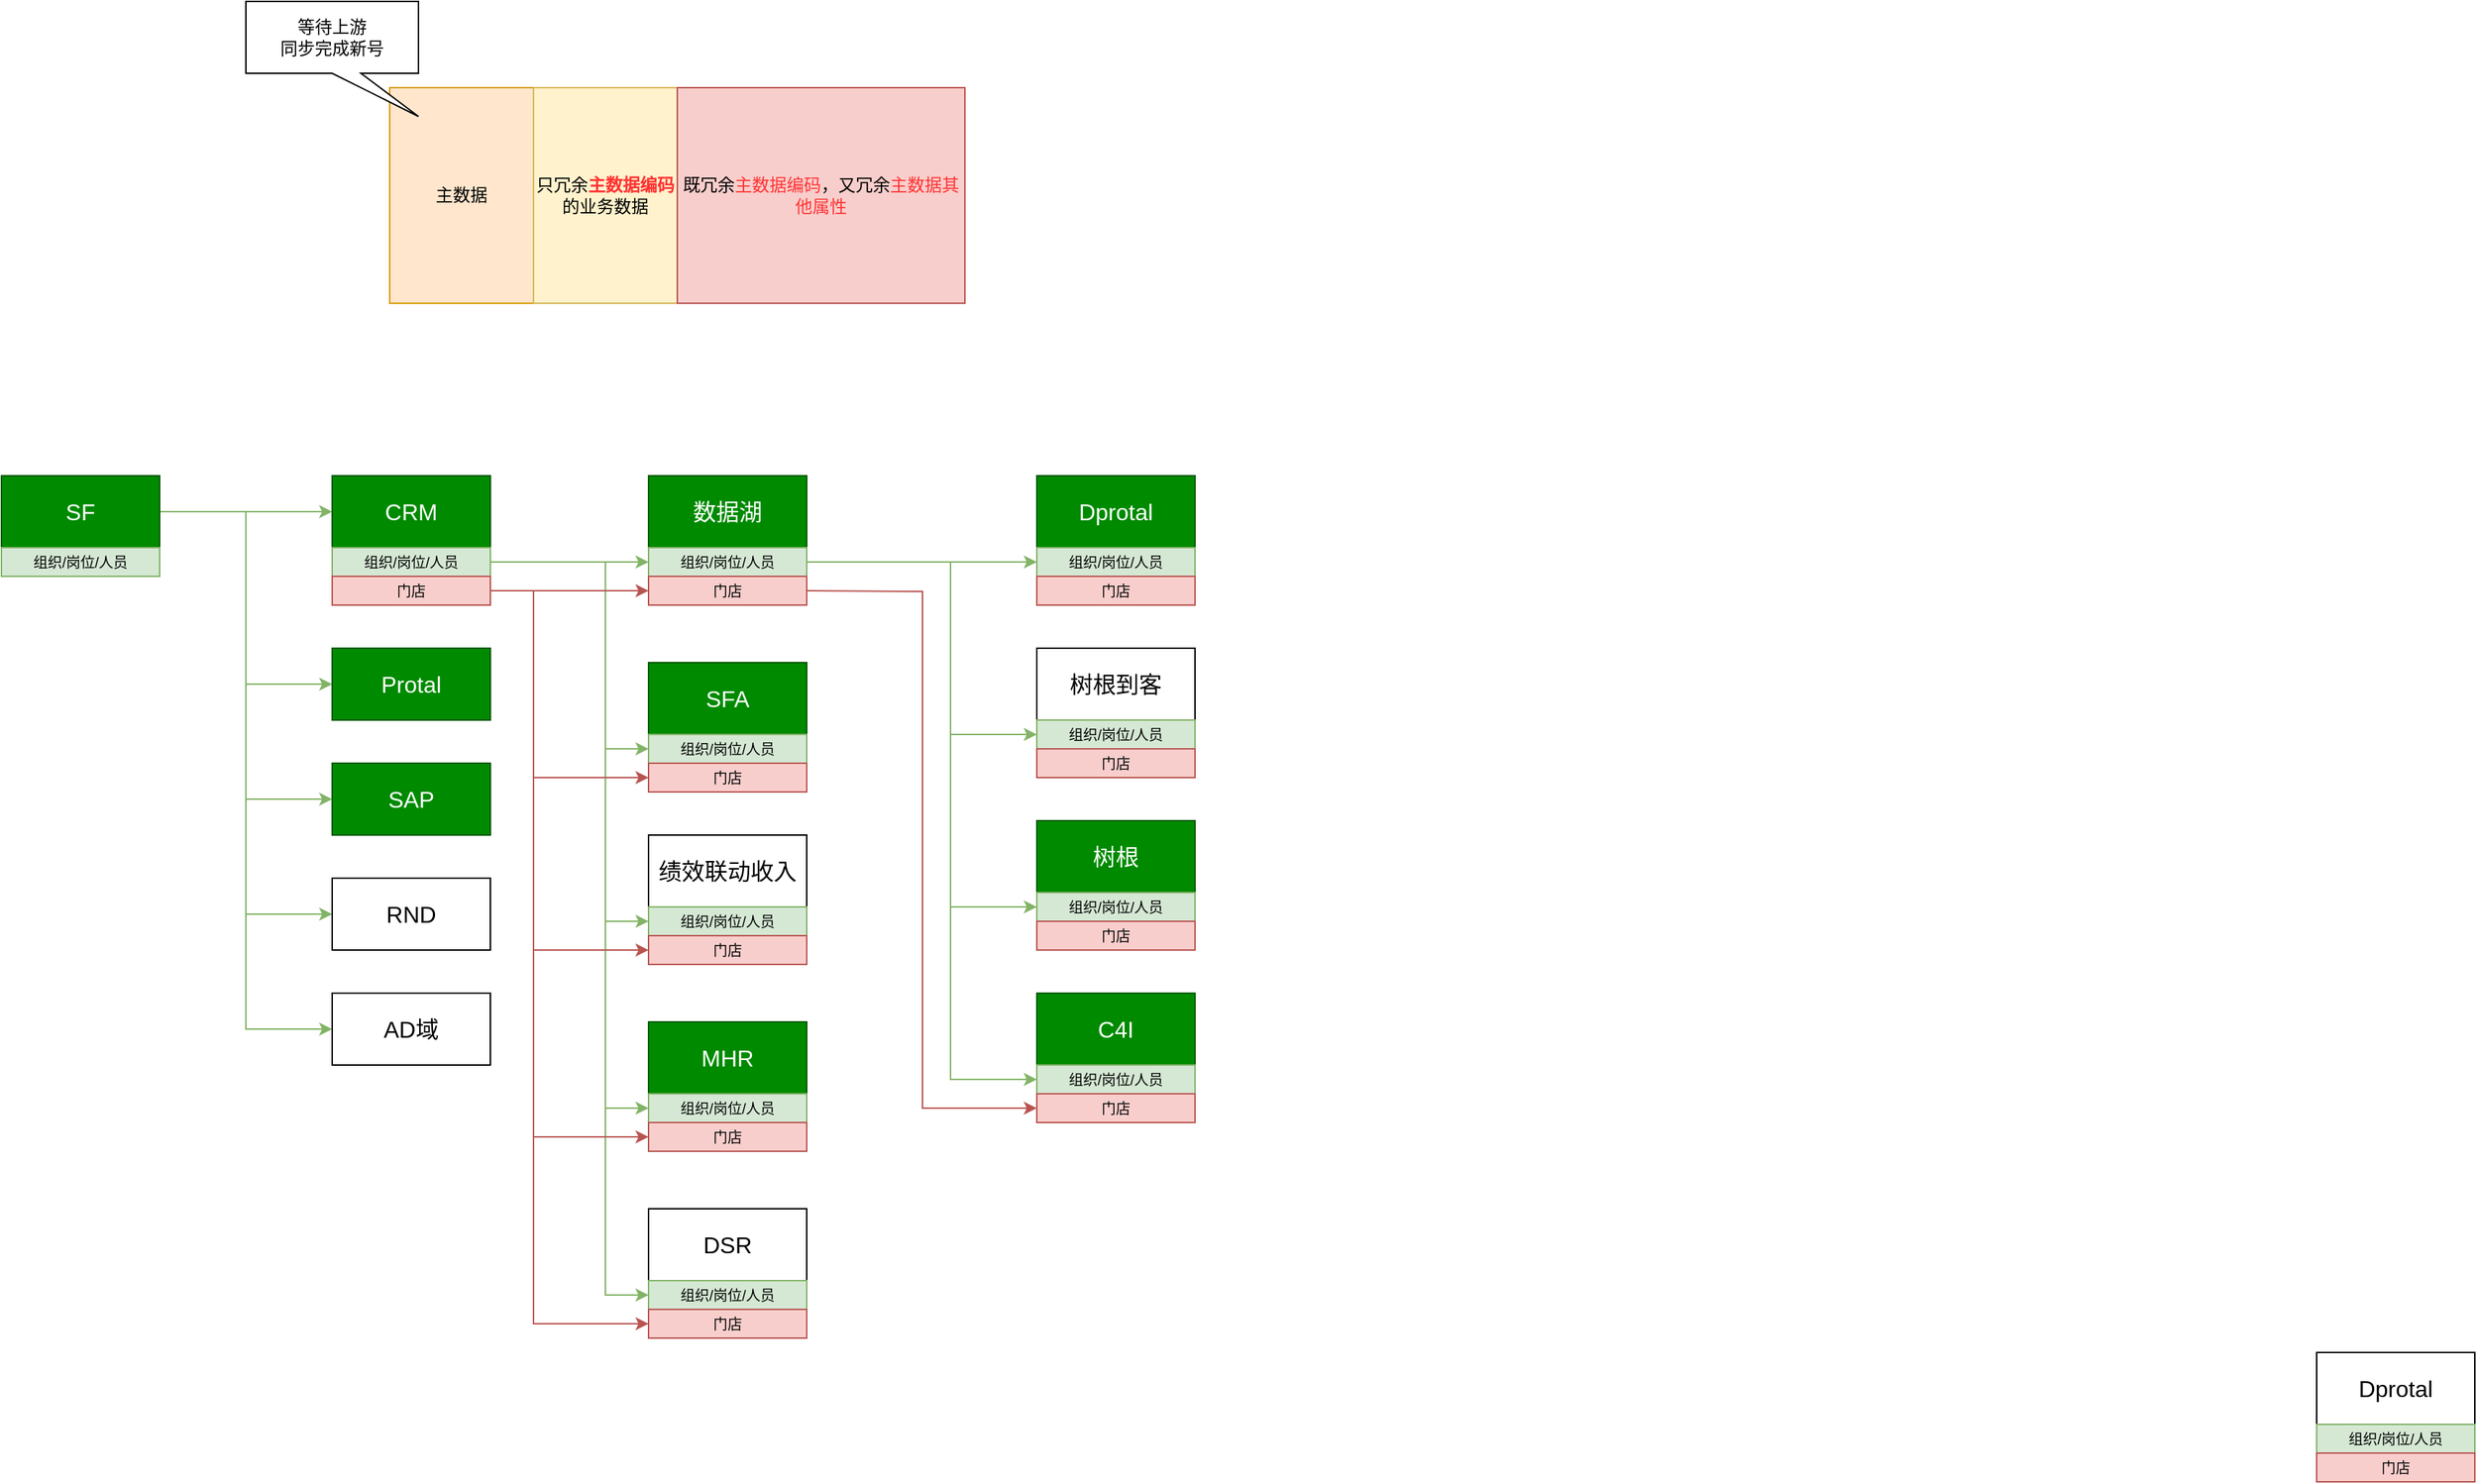 <mxfile version="22.1.7" type="github">
  <diagram name="第 1 页" id="WvqQRma3N5nA3qjNvISH">
    <mxGraphModel dx="1919" dy="687" grid="1" gridSize="10" guides="1" tooltips="1" connect="1" arrows="1" fold="1" page="1" pageScale="1" pageWidth="827" pageHeight="1169" math="0" shadow="0">
      <root>
        <mxCell id="0" />
        <mxCell id="1" parent="0" />
        <mxCell id="66wZoI4fhX7Pc3D_EZnd-4" value="" style="rounded=0;whiteSpace=wrap;html=1;" vertex="1" parent="1">
          <mxGeometry x="60" y="230" width="400" height="150" as="geometry" />
        </mxCell>
        <mxCell id="66wZoI4fhX7Pc3D_EZnd-5" value="主数据" style="rounded=0;whiteSpace=wrap;html=1;fillColor=#ffe6cc;strokeColor=#d79b00;" vertex="1" parent="1">
          <mxGeometry x="60" y="230" width="100" height="150" as="geometry" />
        </mxCell>
        <mxCell id="66wZoI4fhX7Pc3D_EZnd-6" value="只冗余&lt;b&gt;&lt;font color=&quot;#ff3333&quot;&gt;主数据编码&lt;/font&gt;&lt;/b&gt;的业务数据" style="rounded=0;whiteSpace=wrap;html=1;fillColor=#fff2cc;strokeColor=#d6b656;" vertex="1" parent="1">
          <mxGeometry x="160" y="230" width="100" height="150" as="geometry" />
        </mxCell>
        <mxCell id="66wZoI4fhX7Pc3D_EZnd-7" value="既冗余&lt;font color=&quot;#ff3333&quot;&gt;主数据编码&lt;/font&gt;，又冗余&lt;font color=&quot;#ff3333&quot;&gt;主数据其他属性&lt;/font&gt;" style="rounded=0;whiteSpace=wrap;html=1;fillColor=#f8cecc;strokeColor=#b85450;" vertex="1" parent="1">
          <mxGeometry x="260" y="230" width="200" height="150" as="geometry" />
        </mxCell>
        <mxCell id="66wZoI4fhX7Pc3D_EZnd-8" value="等待上游&lt;br&gt;同步完成新号" style="shape=callout;whiteSpace=wrap;html=1;perimeter=calloutPerimeter;position2=1;" vertex="1" parent="1">
          <mxGeometry x="-40" y="170" width="120" height="80" as="geometry" />
        </mxCell>
        <mxCell id="66wZoI4fhX7Pc3D_EZnd-15" style="edgeStyle=orthogonalEdgeStyle;rounded=0;orthogonalLoop=1;jettySize=auto;html=1;exitX=1;exitY=0.5;exitDx=0;exitDy=0;entryX=0;entryY=0.5;entryDx=0;entryDy=0;fillColor=#d5e8d4;strokeColor=#82b366;" edge="1" parent="1" source="66wZoI4fhX7Pc3D_EZnd-11" target="66wZoI4fhX7Pc3D_EZnd-13">
          <mxGeometry relative="1" as="geometry" />
        </mxCell>
        <mxCell id="66wZoI4fhX7Pc3D_EZnd-23" style="edgeStyle=orthogonalEdgeStyle;rounded=0;orthogonalLoop=1;jettySize=auto;html=1;exitX=1;exitY=0.5;exitDx=0;exitDy=0;entryX=0;entryY=0.5;entryDx=0;entryDy=0;fillColor=#d5e8d4;strokeColor=#82b366;" edge="1" parent="1" source="66wZoI4fhX7Pc3D_EZnd-11" target="66wZoI4fhX7Pc3D_EZnd-17">
          <mxGeometry relative="1" as="geometry" />
        </mxCell>
        <mxCell id="66wZoI4fhX7Pc3D_EZnd-24" style="edgeStyle=orthogonalEdgeStyle;rounded=0;orthogonalLoop=1;jettySize=auto;html=1;exitX=1;exitY=0.5;exitDx=0;exitDy=0;entryX=0;entryY=0.5;entryDx=0;entryDy=0;fillColor=#d5e8d4;strokeColor=#82b366;" edge="1" parent="1" source="66wZoI4fhX7Pc3D_EZnd-11" target="66wZoI4fhX7Pc3D_EZnd-20">
          <mxGeometry relative="1" as="geometry" />
        </mxCell>
        <mxCell id="66wZoI4fhX7Pc3D_EZnd-25" style="edgeStyle=orthogonalEdgeStyle;rounded=0;orthogonalLoop=1;jettySize=auto;html=1;exitX=1;exitY=0.5;exitDx=0;exitDy=0;entryX=0;entryY=0.5;entryDx=0;entryDy=0;fillColor=#d5e8d4;strokeColor=#82b366;" edge="1" parent="1" source="66wZoI4fhX7Pc3D_EZnd-11" target="66wZoI4fhX7Pc3D_EZnd-21">
          <mxGeometry relative="1" as="geometry" />
        </mxCell>
        <mxCell id="66wZoI4fhX7Pc3D_EZnd-26" style="edgeStyle=orthogonalEdgeStyle;rounded=0;orthogonalLoop=1;jettySize=auto;html=1;exitX=1;exitY=0.5;exitDx=0;exitDy=0;entryX=0;entryY=0.5;entryDx=0;entryDy=0;fillColor=#d5e8d4;strokeColor=#82b366;" edge="1" parent="1" source="66wZoI4fhX7Pc3D_EZnd-11" target="66wZoI4fhX7Pc3D_EZnd-22">
          <mxGeometry relative="1" as="geometry" />
        </mxCell>
        <mxCell id="66wZoI4fhX7Pc3D_EZnd-11" value="&lt;font style=&quot;font-size: 16px;&quot;&gt;SF&lt;/font&gt;" style="rounded=0;whiteSpace=wrap;html=1;fillColor=#008a00;fontColor=#ffffff;strokeColor=#005700;" vertex="1" parent="1">
          <mxGeometry x="-210" y="500" width="110" height="50" as="geometry" />
        </mxCell>
        <mxCell id="66wZoI4fhX7Pc3D_EZnd-12" value="&lt;font style=&quot;font-size: 10px;&quot;&gt;组织/岗位/人员&lt;/font&gt;" style="rounded=0;whiteSpace=wrap;html=1;fillColor=#d5e8d4;strokeColor=#82b366;" vertex="1" parent="1">
          <mxGeometry x="-210" y="550" width="110" height="20" as="geometry" />
        </mxCell>
        <mxCell id="66wZoI4fhX7Pc3D_EZnd-13" value="&lt;font style=&quot;font-size: 16px;&quot;&gt;CRM&lt;/font&gt;" style="rounded=0;whiteSpace=wrap;html=1;fillColor=#008a00;fontColor=#ffffff;strokeColor=#005700;" vertex="1" parent="1">
          <mxGeometry x="20" y="500" width="110" height="50" as="geometry" />
        </mxCell>
        <mxCell id="66wZoI4fhX7Pc3D_EZnd-31" style="edgeStyle=orthogonalEdgeStyle;rounded=0;orthogonalLoop=1;jettySize=auto;html=1;exitX=1;exitY=0.5;exitDx=0;exitDy=0;entryX=0;entryY=0.5;entryDx=0;entryDy=0;fillColor=#d5e8d4;strokeColor=#82b366;" edge="1" parent="1" source="66wZoI4fhX7Pc3D_EZnd-14" target="66wZoI4fhX7Pc3D_EZnd-28">
          <mxGeometry relative="1" as="geometry" />
        </mxCell>
        <mxCell id="66wZoI4fhX7Pc3D_EZnd-36" style="edgeStyle=orthogonalEdgeStyle;rounded=0;orthogonalLoop=1;jettySize=auto;html=1;exitX=1;exitY=0.5;exitDx=0;exitDy=0;entryX=0;entryY=0.5;entryDx=0;entryDy=0;fillColor=#d5e8d4;strokeColor=#82b366;" edge="1" parent="1" source="66wZoI4fhX7Pc3D_EZnd-14" target="66wZoI4fhX7Pc3D_EZnd-34">
          <mxGeometry relative="1" as="geometry">
            <Array as="points">
              <mxPoint x="210" y="560" />
              <mxPoint x="210" y="690" />
            </Array>
          </mxGeometry>
        </mxCell>
        <mxCell id="66wZoI4fhX7Pc3D_EZnd-48" style="edgeStyle=orthogonalEdgeStyle;rounded=0;orthogonalLoop=1;jettySize=auto;html=1;exitX=1;exitY=0.5;exitDx=0;exitDy=0;entryX=0;entryY=0.5;entryDx=0;entryDy=0;fillColor=#d5e8d4;strokeColor=#82b366;" edge="1" parent="1" source="66wZoI4fhX7Pc3D_EZnd-14" target="66wZoI4fhX7Pc3D_EZnd-39">
          <mxGeometry relative="1" as="geometry">
            <Array as="points">
              <mxPoint x="210" y="560" />
              <mxPoint x="210" y="810" />
            </Array>
          </mxGeometry>
        </mxCell>
        <mxCell id="66wZoI4fhX7Pc3D_EZnd-50" style="edgeStyle=orthogonalEdgeStyle;rounded=0;orthogonalLoop=1;jettySize=auto;html=1;exitX=1;exitY=0.5;exitDx=0;exitDy=0;entryX=0;entryY=0.5;entryDx=0;entryDy=0;fillColor=#d5e8d4;strokeColor=#82b366;" edge="1" parent="1" source="66wZoI4fhX7Pc3D_EZnd-14" target="66wZoI4fhX7Pc3D_EZnd-42">
          <mxGeometry relative="1" as="geometry">
            <Array as="points">
              <mxPoint x="210" y="560" />
              <mxPoint x="210" y="940" />
            </Array>
          </mxGeometry>
        </mxCell>
        <mxCell id="66wZoI4fhX7Pc3D_EZnd-51" style="edgeStyle=orthogonalEdgeStyle;rounded=0;orthogonalLoop=1;jettySize=auto;html=1;exitX=1;exitY=0.5;exitDx=0;exitDy=0;entryX=0;entryY=0.5;entryDx=0;entryDy=0;fillColor=#d5e8d4;strokeColor=#82b366;" edge="1" parent="1" source="66wZoI4fhX7Pc3D_EZnd-14" target="66wZoI4fhX7Pc3D_EZnd-45">
          <mxGeometry relative="1" as="geometry">
            <Array as="points">
              <mxPoint x="210" y="560" />
              <mxPoint x="210" y="1070" />
            </Array>
          </mxGeometry>
        </mxCell>
        <mxCell id="66wZoI4fhX7Pc3D_EZnd-14" value="&lt;font style=&quot;font-size: 10px;&quot;&gt;组织/岗位/人员&lt;/font&gt;" style="rounded=0;whiteSpace=wrap;html=1;fillColor=#d5e8d4;strokeColor=#82b366;" vertex="1" parent="1">
          <mxGeometry x="20" y="550" width="110" height="20" as="geometry" />
        </mxCell>
        <mxCell id="66wZoI4fhX7Pc3D_EZnd-32" style="edgeStyle=orthogonalEdgeStyle;rounded=0;orthogonalLoop=1;jettySize=auto;html=1;exitX=1;exitY=0.5;exitDx=0;exitDy=0;entryX=0;entryY=0.5;entryDx=0;entryDy=0;fillColor=#f8cecc;strokeColor=#b85450;" edge="1" parent="1" source="66wZoI4fhX7Pc3D_EZnd-16" target="66wZoI4fhX7Pc3D_EZnd-29">
          <mxGeometry relative="1" as="geometry" />
        </mxCell>
        <mxCell id="66wZoI4fhX7Pc3D_EZnd-37" style="edgeStyle=orthogonalEdgeStyle;rounded=0;orthogonalLoop=1;jettySize=auto;html=1;exitX=1;exitY=0.5;exitDx=0;exitDy=0;entryX=0;entryY=0.5;entryDx=0;entryDy=0;fillColor=#f8cecc;strokeColor=#b85450;" edge="1" parent="1" source="66wZoI4fhX7Pc3D_EZnd-16" target="66wZoI4fhX7Pc3D_EZnd-35">
          <mxGeometry relative="1" as="geometry">
            <Array as="points">
              <mxPoint x="160" y="580" />
              <mxPoint x="160" y="710" />
            </Array>
          </mxGeometry>
        </mxCell>
        <mxCell id="66wZoI4fhX7Pc3D_EZnd-47" style="edgeStyle=orthogonalEdgeStyle;rounded=0;orthogonalLoop=1;jettySize=auto;html=1;exitX=1;exitY=0.5;exitDx=0;exitDy=0;entryX=0;entryY=0.5;entryDx=0;entryDy=0;fillColor=#f8cecc;strokeColor=#b85450;" edge="1" parent="1" source="66wZoI4fhX7Pc3D_EZnd-16" target="66wZoI4fhX7Pc3D_EZnd-40">
          <mxGeometry relative="1" as="geometry">
            <Array as="points">
              <mxPoint x="160" y="580" />
              <mxPoint x="160" y="830" />
            </Array>
          </mxGeometry>
        </mxCell>
        <mxCell id="66wZoI4fhX7Pc3D_EZnd-49" style="edgeStyle=orthogonalEdgeStyle;rounded=0;orthogonalLoop=1;jettySize=auto;html=1;exitX=1;exitY=0.5;exitDx=0;exitDy=0;entryX=0;entryY=0.5;entryDx=0;entryDy=0;fillColor=#f8cecc;strokeColor=#b85450;" edge="1" parent="1" source="66wZoI4fhX7Pc3D_EZnd-16" target="66wZoI4fhX7Pc3D_EZnd-43">
          <mxGeometry relative="1" as="geometry">
            <Array as="points">
              <mxPoint x="160" y="580" />
              <mxPoint x="160" y="960" />
            </Array>
          </mxGeometry>
        </mxCell>
        <mxCell id="66wZoI4fhX7Pc3D_EZnd-52" style="edgeStyle=orthogonalEdgeStyle;rounded=0;orthogonalLoop=1;jettySize=auto;html=1;exitX=1;exitY=0.5;exitDx=0;exitDy=0;entryX=0;entryY=0.5;entryDx=0;entryDy=0;fillColor=#f8cecc;strokeColor=#b85450;" edge="1" parent="1" source="66wZoI4fhX7Pc3D_EZnd-16" target="66wZoI4fhX7Pc3D_EZnd-46">
          <mxGeometry relative="1" as="geometry">
            <Array as="points">
              <mxPoint x="160" y="580" />
              <mxPoint x="160" y="1090" />
            </Array>
          </mxGeometry>
        </mxCell>
        <mxCell id="66wZoI4fhX7Pc3D_EZnd-16" value="&lt;span style=&quot;font-size: 10px;&quot;&gt;门店&lt;/span&gt;" style="rounded=0;whiteSpace=wrap;html=1;fillColor=#f8cecc;strokeColor=#b85450;" vertex="1" parent="1">
          <mxGeometry x="20" y="570" width="110" height="20" as="geometry" />
        </mxCell>
        <mxCell id="66wZoI4fhX7Pc3D_EZnd-17" value="&lt;font style=&quot;font-size: 16px;&quot;&gt;Protal&lt;/font&gt;" style="rounded=0;whiteSpace=wrap;html=1;fillColor=#008a00;fontColor=#ffffff;strokeColor=#005700;" vertex="1" parent="1">
          <mxGeometry x="20" y="620" width="110" height="50" as="geometry" />
        </mxCell>
        <mxCell id="66wZoI4fhX7Pc3D_EZnd-20" value="&lt;span style=&quot;font-size: 16px;&quot;&gt;SAP&lt;/span&gt;" style="rounded=0;whiteSpace=wrap;html=1;fillColor=#008a00;fontColor=#ffffff;strokeColor=#005700;" vertex="1" parent="1">
          <mxGeometry x="20" y="700" width="110" height="50" as="geometry" />
        </mxCell>
        <mxCell id="66wZoI4fhX7Pc3D_EZnd-21" value="&lt;span style=&quot;font-size: 16px;&quot;&gt;RND&lt;/span&gt;" style="rounded=0;whiteSpace=wrap;html=1;" vertex="1" parent="1">
          <mxGeometry x="20" y="780" width="110" height="50" as="geometry" />
        </mxCell>
        <mxCell id="66wZoI4fhX7Pc3D_EZnd-22" value="&lt;span style=&quot;font-size: 16px;&quot;&gt;AD域&lt;/span&gt;" style="rounded=0;whiteSpace=wrap;html=1;" vertex="1" parent="1">
          <mxGeometry x="20" y="860" width="110" height="50" as="geometry" />
        </mxCell>
        <mxCell id="66wZoI4fhX7Pc3D_EZnd-33" value="&lt;font style=&quot;font-size: 16px;&quot;&gt;SFA&lt;/font&gt;" style="rounded=0;whiteSpace=wrap;html=1;fillColor=#008a00;fontColor=#ffffff;strokeColor=#005700;" vertex="1" parent="1">
          <mxGeometry x="240" y="630" width="110" height="50" as="geometry" />
        </mxCell>
        <mxCell id="66wZoI4fhX7Pc3D_EZnd-34" value="&lt;font style=&quot;font-size: 10px;&quot;&gt;组织/岗位/人员&lt;/font&gt;" style="rounded=0;whiteSpace=wrap;html=1;fillColor=#d5e8d4;strokeColor=#82b366;" vertex="1" parent="1">
          <mxGeometry x="240" y="680" width="110" height="20" as="geometry" />
        </mxCell>
        <mxCell id="66wZoI4fhX7Pc3D_EZnd-35" value="&lt;span style=&quot;font-size: 10px;&quot;&gt;门店&lt;/span&gt;" style="rounded=0;whiteSpace=wrap;html=1;fillColor=#f8cecc;strokeColor=#b85450;" vertex="1" parent="1">
          <mxGeometry x="240" y="700" width="110" height="20" as="geometry" />
        </mxCell>
        <mxCell id="66wZoI4fhX7Pc3D_EZnd-38" value="&lt;span style=&quot;font-size: 16px;&quot;&gt;绩效联动收入&lt;/span&gt;" style="rounded=0;whiteSpace=wrap;html=1;" vertex="1" parent="1">
          <mxGeometry x="240" y="750" width="110" height="50" as="geometry" />
        </mxCell>
        <mxCell id="66wZoI4fhX7Pc3D_EZnd-39" value="&lt;font style=&quot;font-size: 10px;&quot;&gt;组织/岗位/人员&lt;/font&gt;" style="rounded=0;whiteSpace=wrap;html=1;fillColor=#d5e8d4;strokeColor=#82b366;" vertex="1" parent="1">
          <mxGeometry x="240" y="800" width="110" height="20" as="geometry" />
        </mxCell>
        <mxCell id="66wZoI4fhX7Pc3D_EZnd-40" value="&lt;span style=&quot;font-size: 10px;&quot;&gt;门店&lt;/span&gt;" style="rounded=0;whiteSpace=wrap;html=1;fillColor=#f8cecc;strokeColor=#b85450;" vertex="1" parent="1">
          <mxGeometry x="240" y="820" width="110" height="20" as="geometry" />
        </mxCell>
        <mxCell id="66wZoI4fhX7Pc3D_EZnd-41" value="&lt;span style=&quot;font-size: 16px;&quot;&gt;MHR&lt;/span&gt;" style="rounded=0;whiteSpace=wrap;html=1;fillColor=#008a00;fontColor=#ffffff;strokeColor=#005700;" vertex="1" parent="1">
          <mxGeometry x="240" y="880" width="110" height="50" as="geometry" />
        </mxCell>
        <mxCell id="66wZoI4fhX7Pc3D_EZnd-42" value="&lt;font style=&quot;font-size: 10px;&quot;&gt;组织/岗位/人员&lt;/font&gt;" style="rounded=0;whiteSpace=wrap;html=1;fillColor=#d5e8d4;strokeColor=#82b366;" vertex="1" parent="1">
          <mxGeometry x="240" y="930" width="110" height="20" as="geometry" />
        </mxCell>
        <mxCell id="66wZoI4fhX7Pc3D_EZnd-43" value="&lt;span style=&quot;font-size: 10px;&quot;&gt;门店&lt;/span&gt;" style="rounded=0;whiteSpace=wrap;html=1;fillColor=#f8cecc;strokeColor=#b85450;" vertex="1" parent="1">
          <mxGeometry x="240" y="950" width="110" height="20" as="geometry" />
        </mxCell>
        <mxCell id="66wZoI4fhX7Pc3D_EZnd-44" value="&lt;span style=&quot;font-size: 16px;&quot;&gt;DSR&lt;/span&gt;" style="rounded=0;whiteSpace=wrap;html=1;" vertex="1" parent="1">
          <mxGeometry x="240" y="1010" width="110" height="50" as="geometry" />
        </mxCell>
        <mxCell id="66wZoI4fhX7Pc3D_EZnd-45" value="&lt;font style=&quot;font-size: 10px;&quot;&gt;组织/岗位/人员&lt;/font&gt;" style="rounded=0;whiteSpace=wrap;html=1;fillColor=#d5e8d4;strokeColor=#82b366;" vertex="1" parent="1">
          <mxGeometry x="240" y="1060" width="110" height="20" as="geometry" />
        </mxCell>
        <mxCell id="66wZoI4fhX7Pc3D_EZnd-46" value="&lt;span style=&quot;font-size: 10px;&quot;&gt;门店&lt;/span&gt;" style="rounded=0;whiteSpace=wrap;html=1;fillColor=#f8cecc;strokeColor=#b85450;" vertex="1" parent="1">
          <mxGeometry x="240" y="1080" width="110" height="20" as="geometry" />
        </mxCell>
        <mxCell id="66wZoI4fhX7Pc3D_EZnd-64" style="edgeStyle=orthogonalEdgeStyle;rounded=0;orthogonalLoop=1;jettySize=auto;html=1;exitX=1;exitY=0.5;exitDx=0;exitDy=0;entryX=0;entryY=0.5;entryDx=0;entryDy=0;fillColor=#d5e8d4;strokeColor=#82b366;" edge="1" parent="1" source="66wZoI4fhX7Pc3D_EZnd-28" target="66wZoI4fhX7Pc3D_EZnd-62">
          <mxGeometry relative="1" as="geometry">
            <mxPoint x="520" y="559.667" as="targetPoint" />
          </mxGeometry>
        </mxCell>
        <mxCell id="66wZoI4fhX7Pc3D_EZnd-74" value="" style="group" vertex="1" connectable="0" parent="1">
          <mxGeometry x="510" y="620" width="110" height="90" as="geometry" />
        </mxCell>
        <mxCell id="66wZoI4fhX7Pc3D_EZnd-75" value="&lt;span style=&quot;font-size: 16px;&quot;&gt;树根到客&lt;/span&gt;" style="rounded=0;whiteSpace=wrap;html=1;" vertex="1" parent="66wZoI4fhX7Pc3D_EZnd-74">
          <mxGeometry width="110" height="50" as="geometry" />
        </mxCell>
        <mxCell id="66wZoI4fhX7Pc3D_EZnd-76" value="&lt;font style=&quot;font-size: 10px;&quot;&gt;组织/岗位/人员&lt;/font&gt;" style="rounded=0;whiteSpace=wrap;html=1;fillColor=#d5e8d4;strokeColor=#82b366;" vertex="1" parent="66wZoI4fhX7Pc3D_EZnd-74">
          <mxGeometry y="50" width="110" height="20" as="geometry" />
        </mxCell>
        <mxCell id="66wZoI4fhX7Pc3D_EZnd-77" value="&lt;span style=&quot;font-size: 10px;&quot;&gt;门店&lt;/span&gt;" style="rounded=0;whiteSpace=wrap;html=1;fillColor=#f8cecc;strokeColor=#b85450;" vertex="1" parent="66wZoI4fhX7Pc3D_EZnd-74">
          <mxGeometry y="70" width="110" height="20" as="geometry" />
        </mxCell>
        <mxCell id="66wZoI4fhX7Pc3D_EZnd-78" value="" style="group" vertex="1" connectable="0" parent="1">
          <mxGeometry x="1400" y="1110" width="110" height="90" as="geometry" />
        </mxCell>
        <mxCell id="66wZoI4fhX7Pc3D_EZnd-79" value="&lt;span style=&quot;font-size: 16px;&quot;&gt;Dprotal&lt;/span&gt;" style="rounded=0;whiteSpace=wrap;html=1;" vertex="1" parent="66wZoI4fhX7Pc3D_EZnd-78">
          <mxGeometry width="110" height="50" as="geometry" />
        </mxCell>
        <mxCell id="66wZoI4fhX7Pc3D_EZnd-80" value="&lt;font style=&quot;font-size: 10px;&quot;&gt;组织/岗位/人员&lt;/font&gt;" style="rounded=0;whiteSpace=wrap;html=1;fillColor=#d5e8d4;strokeColor=#82b366;" vertex="1" parent="66wZoI4fhX7Pc3D_EZnd-78">
          <mxGeometry y="50" width="110" height="20" as="geometry" />
        </mxCell>
        <mxCell id="66wZoI4fhX7Pc3D_EZnd-81" value="&lt;span style=&quot;font-size: 10px;&quot;&gt;门店&lt;/span&gt;" style="rounded=0;whiteSpace=wrap;html=1;fillColor=#f8cecc;strokeColor=#b85450;" vertex="1" parent="66wZoI4fhX7Pc3D_EZnd-78">
          <mxGeometry y="70" width="110" height="20" as="geometry" />
        </mxCell>
        <mxCell id="66wZoI4fhX7Pc3D_EZnd-86" value="" style="group;fillColor=#008a00;fontColor=#ffffff;strokeColor=#005700;container=0;" vertex="1" connectable="0" parent="1">
          <mxGeometry x="510" y="860" width="110" height="90" as="geometry" />
        </mxCell>
        <mxCell id="66wZoI4fhX7Pc3D_EZnd-90" style="edgeStyle=orthogonalEdgeStyle;rounded=0;orthogonalLoop=1;jettySize=auto;html=1;entryX=0;entryY=0.5;entryDx=0;entryDy=0;fillColor=#f8cecc;strokeColor=#b85450;" edge="1" parent="1" target="66wZoI4fhX7Pc3D_EZnd-89">
          <mxGeometry relative="1" as="geometry">
            <mxPoint x="350" y="580" as="sourcePoint" />
          </mxGeometry>
        </mxCell>
        <mxCell id="66wZoI4fhX7Pc3D_EZnd-91" style="edgeStyle=orthogonalEdgeStyle;rounded=0;orthogonalLoop=1;jettySize=auto;html=1;exitX=1;exitY=0.5;exitDx=0;exitDy=0;entryX=0;entryY=0.5;entryDx=0;entryDy=0;fillColor=#d5e8d4;strokeColor=#82b366;" edge="1" parent="1" source="66wZoI4fhX7Pc3D_EZnd-28" target="66wZoI4fhX7Pc3D_EZnd-76">
          <mxGeometry relative="1" as="geometry">
            <Array as="points">
              <mxPoint x="450" y="560" />
              <mxPoint x="450" y="680" />
            </Array>
          </mxGeometry>
        </mxCell>
        <mxCell id="66wZoI4fhX7Pc3D_EZnd-92" style="edgeStyle=orthogonalEdgeStyle;rounded=0;orthogonalLoop=1;jettySize=auto;html=1;exitX=1;exitY=0.5;exitDx=0;exitDy=0;entryX=0;entryY=0.5;entryDx=0;entryDy=0;fillColor=#d5e8d4;strokeColor=#82b366;" edge="1" parent="1" source="66wZoI4fhX7Pc3D_EZnd-28" target="66wZoI4fhX7Pc3D_EZnd-84">
          <mxGeometry relative="1" as="geometry">
            <Array as="points">
              <mxPoint x="450" y="560" />
              <mxPoint x="450" y="800" />
            </Array>
          </mxGeometry>
        </mxCell>
        <mxCell id="66wZoI4fhX7Pc3D_EZnd-93" style="edgeStyle=orthogonalEdgeStyle;rounded=0;orthogonalLoop=1;jettySize=auto;html=1;exitX=1;exitY=0.5;exitDx=0;exitDy=0;entryX=0;entryY=0.5;entryDx=0;entryDy=0;fillColor=#d5e8d4;strokeColor=#82b366;" edge="1" parent="1" source="66wZoI4fhX7Pc3D_EZnd-28" target="66wZoI4fhX7Pc3D_EZnd-88">
          <mxGeometry relative="1" as="geometry">
            <Array as="points">
              <mxPoint x="450" y="560" />
              <mxPoint x="450" y="920" />
            </Array>
          </mxGeometry>
        </mxCell>
        <mxCell id="66wZoI4fhX7Pc3D_EZnd-87" value="&lt;span style=&quot;font-size: 16px;&quot;&gt;C4I&lt;/span&gt;" style="rounded=0;whiteSpace=wrap;html=1;fillColor=#008a00;fontColor=#ffffff;strokeColor=#005700;" vertex="1" parent="1">
          <mxGeometry x="510" y="860" width="110" height="50" as="geometry" />
        </mxCell>
        <mxCell id="66wZoI4fhX7Pc3D_EZnd-88" value="&lt;font style=&quot;font-size: 10px;&quot;&gt;组织/岗位/人员&lt;/font&gt;" style="rounded=0;whiteSpace=wrap;html=1;fillColor=#d5e8d4;strokeColor=#82b366;" vertex="1" parent="1">
          <mxGeometry x="510" y="910" width="110" height="20" as="geometry" />
        </mxCell>
        <mxCell id="66wZoI4fhX7Pc3D_EZnd-89" value="&lt;span style=&quot;font-size: 10px;&quot;&gt;门店&lt;/span&gt;" style="rounded=0;whiteSpace=wrap;html=1;fillColor=#f8cecc;strokeColor=#b85450;" vertex="1" parent="1">
          <mxGeometry x="510" y="930" width="110" height="20" as="geometry" />
        </mxCell>
        <mxCell id="66wZoI4fhX7Pc3D_EZnd-83" value="&lt;span style=&quot;font-size: 16px;&quot;&gt;树根&lt;/span&gt;" style="rounded=0;whiteSpace=wrap;html=1;fillColor=#008a00;fontColor=#ffffff;strokeColor=#005700;" vertex="1" parent="1">
          <mxGeometry x="510" y="740" width="110" height="50" as="geometry" />
        </mxCell>
        <mxCell id="66wZoI4fhX7Pc3D_EZnd-84" value="&lt;font style=&quot;font-size: 10px;&quot;&gt;组织/岗位/人员&lt;/font&gt;" style="rounded=0;whiteSpace=wrap;html=1;fillColor=#d5e8d4;strokeColor=#82b366;" vertex="1" parent="1">
          <mxGeometry x="510" y="790" width="110" height="20" as="geometry" />
        </mxCell>
        <mxCell id="66wZoI4fhX7Pc3D_EZnd-85" value="&lt;span style=&quot;font-size: 10px;&quot;&gt;门店&lt;/span&gt;" style="rounded=0;whiteSpace=wrap;html=1;fillColor=#f8cecc;strokeColor=#b85450;" vertex="1" parent="1">
          <mxGeometry x="510" y="810" width="110" height="20" as="geometry" />
        </mxCell>
        <mxCell id="66wZoI4fhX7Pc3D_EZnd-61" value="&lt;span style=&quot;font-size: 16px;&quot;&gt;Dprotal&lt;/span&gt;" style="rounded=0;whiteSpace=wrap;html=1;fillColor=#008a00;fontColor=#ffffff;strokeColor=#005700;" vertex="1" parent="1">
          <mxGeometry x="510" y="500" width="110" height="50" as="geometry" />
        </mxCell>
        <mxCell id="66wZoI4fhX7Pc3D_EZnd-62" value="&lt;font style=&quot;font-size: 10px;&quot;&gt;组织/岗位/人员&lt;/font&gt;" style="rounded=0;whiteSpace=wrap;html=1;fillColor=#d5e8d4;strokeColor=#82b366;" vertex="1" parent="1">
          <mxGeometry x="510" y="550" width="110" height="20" as="geometry" />
        </mxCell>
        <mxCell id="66wZoI4fhX7Pc3D_EZnd-63" value="&lt;span style=&quot;font-size: 10px;&quot;&gt;门店&lt;/span&gt;" style="rounded=0;whiteSpace=wrap;html=1;fillColor=#f8cecc;strokeColor=#b85450;" vertex="1" parent="1">
          <mxGeometry x="510" y="570" width="110" height="20" as="geometry" />
        </mxCell>
        <mxCell id="66wZoI4fhX7Pc3D_EZnd-27" value="&lt;font style=&quot;font-size: 16px;&quot;&gt;数据湖&lt;/font&gt;" style="rounded=0;whiteSpace=wrap;html=1;fillColor=#008a00;fontColor=#ffffff;strokeColor=#005700;" vertex="1" parent="1">
          <mxGeometry x="240" y="500" width="110" height="50" as="geometry" />
        </mxCell>
        <mxCell id="66wZoI4fhX7Pc3D_EZnd-28" value="&lt;font style=&quot;font-size: 10px;&quot;&gt;组织/岗位/人员&lt;/font&gt;" style="rounded=0;whiteSpace=wrap;html=1;fillColor=#d5e8d4;strokeColor=#82b366;" vertex="1" parent="1">
          <mxGeometry x="240" y="550" width="110" height="20" as="geometry" />
        </mxCell>
        <mxCell id="66wZoI4fhX7Pc3D_EZnd-29" value="&lt;span style=&quot;font-size: 10px;&quot;&gt;门店&lt;/span&gt;" style="rounded=0;whiteSpace=wrap;html=1;fillColor=#f8cecc;strokeColor=#b85450;" vertex="1" parent="1">
          <mxGeometry x="240" y="570" width="110" height="20" as="geometry" />
        </mxCell>
      </root>
    </mxGraphModel>
  </diagram>
</mxfile>
